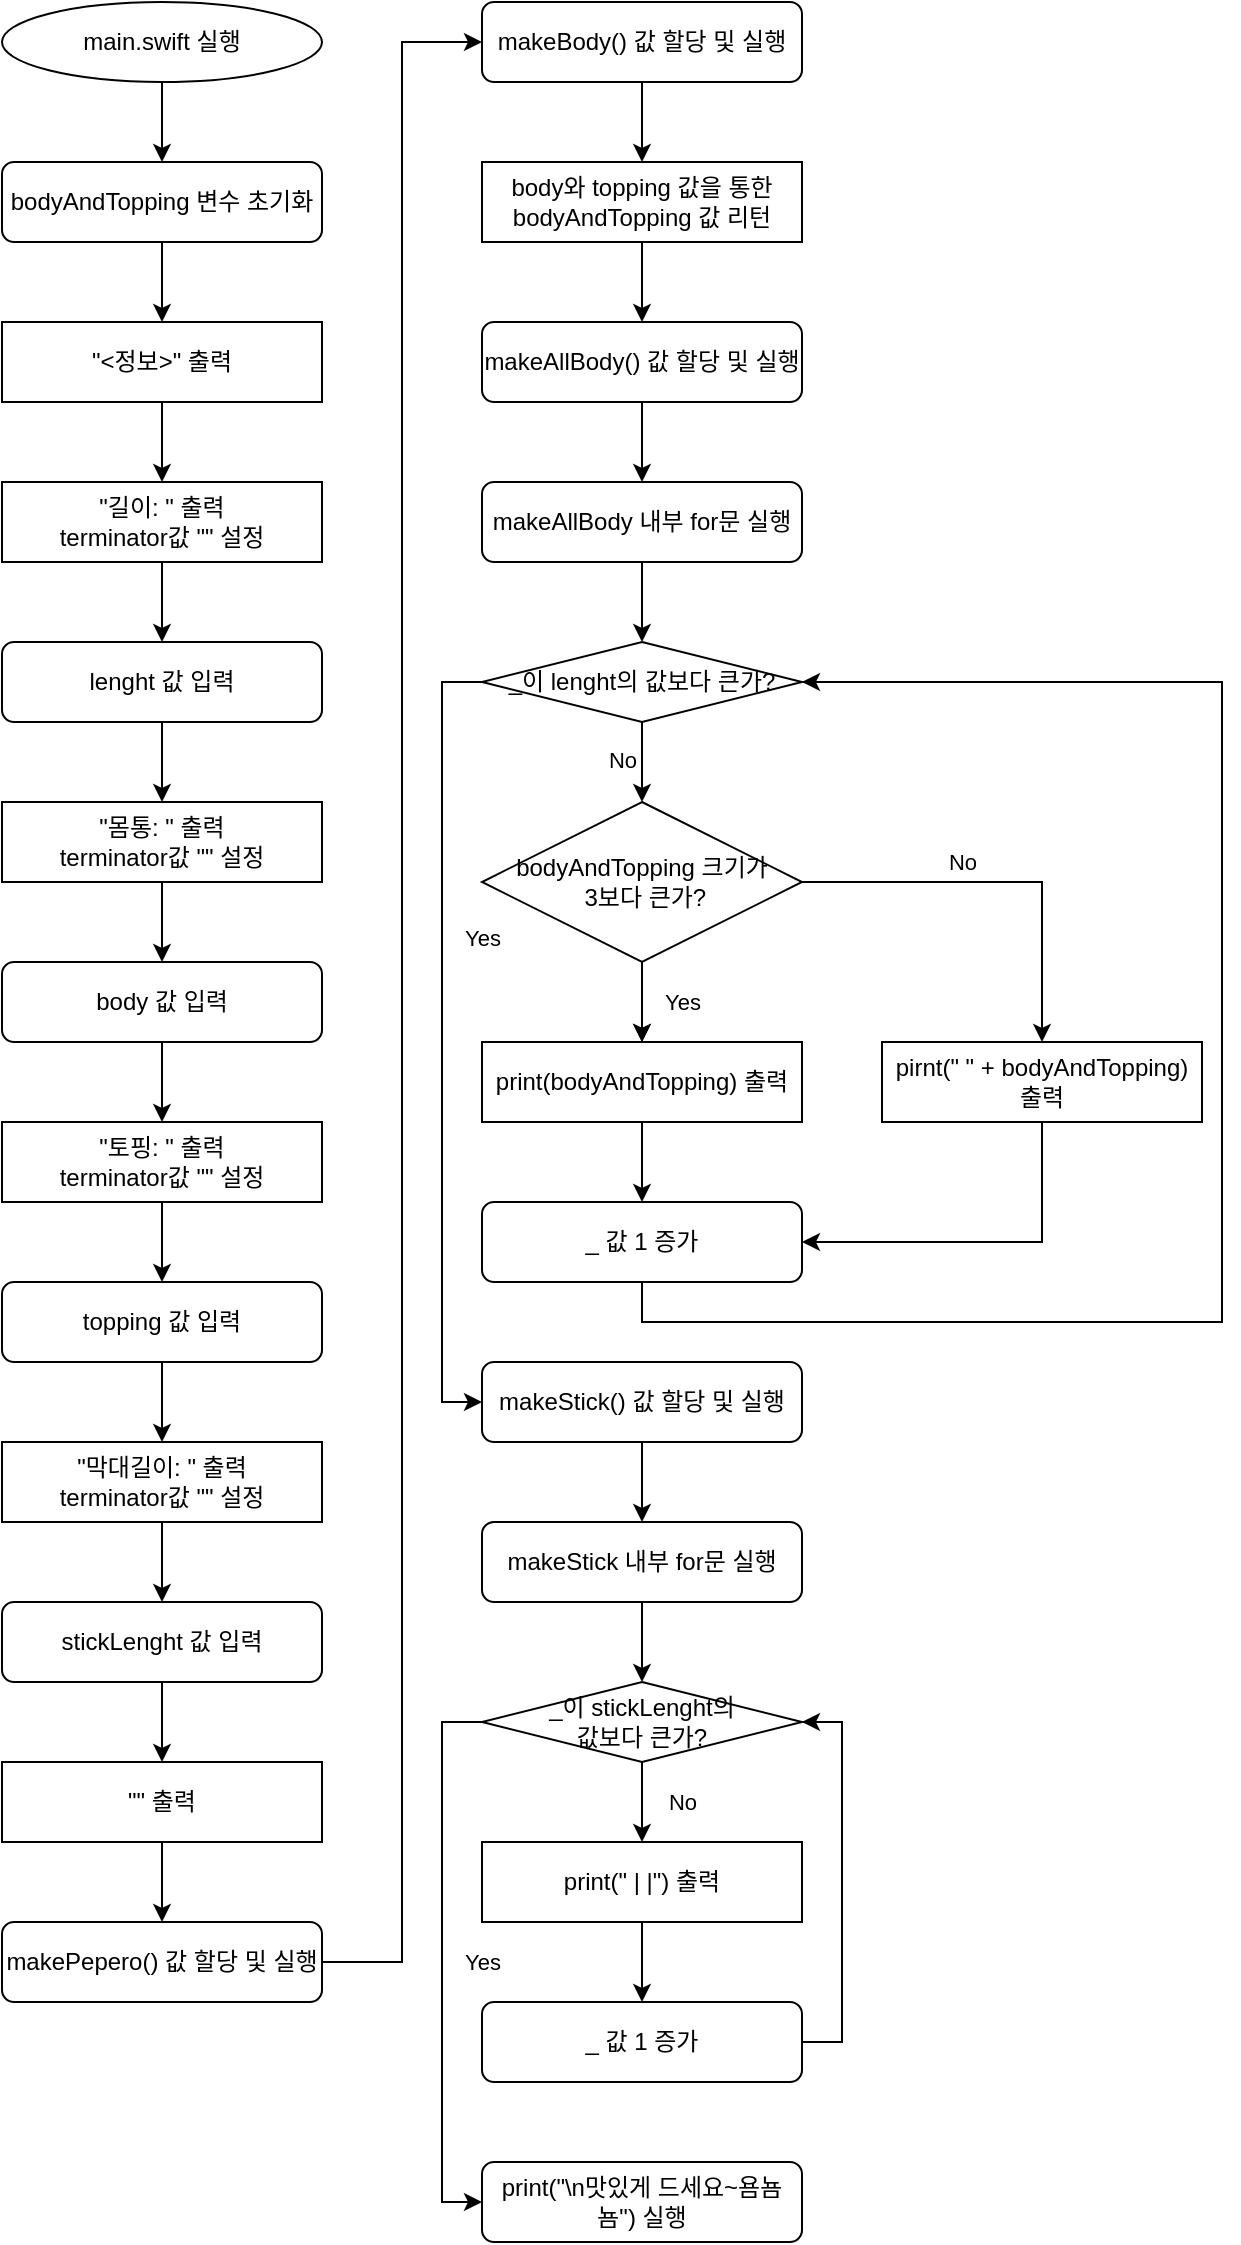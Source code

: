 <mxfile version="20.8.16" type="device"><diagram name="페이지-1" id="JAsmj_J4i2ak0OEgPuu3"><mxGraphModel dx="856" dy="650" grid="1" gridSize="10" guides="1" tooltips="1" connect="1" arrows="1" fold="1" page="1" pageScale="1" pageWidth="827" pageHeight="1169" math="0" shadow="0"><root><mxCell id="0"/><mxCell id="1" parent="0"/><mxCell id="7AyNEgSG1X9u4Ow9Ykbf-3" style="edgeStyle=orthogonalEdgeStyle;rounded=0;orthogonalLoop=1;jettySize=auto;html=1;exitX=0.5;exitY=1;exitDx=0;exitDy=0;entryX=0.5;entryY=0;entryDx=0;entryDy=0;" edge="1" parent="1" source="7AyNEgSG1X9u4Ow9Ykbf-1" target="7AyNEgSG1X9u4Ow9Ykbf-2"><mxGeometry relative="1" as="geometry"/></mxCell><mxCell id="7AyNEgSG1X9u4Ow9Ykbf-1" value="main.swift 실행" style="ellipse;whiteSpace=wrap;html=1;" vertex="1" parent="1"><mxGeometry x="40" y="40" width="160" height="40" as="geometry"/></mxCell><mxCell id="7AyNEgSG1X9u4Ow9Ykbf-7" style="edgeStyle=orthogonalEdgeStyle;rounded=0;orthogonalLoop=1;jettySize=auto;html=1;exitX=0.5;exitY=1;exitDx=0;exitDy=0;entryX=0.5;entryY=0;entryDx=0;entryDy=0;" edge="1" parent="1" source="7AyNEgSG1X9u4Ow9Ykbf-2" target="7AyNEgSG1X9u4Ow9Ykbf-4"><mxGeometry relative="1" as="geometry"/></mxCell><mxCell id="7AyNEgSG1X9u4Ow9Ykbf-2" value="bodyAndTopping 변수 초기화" style="rounded=1;whiteSpace=wrap;html=1;" vertex="1" parent="1"><mxGeometry x="40" y="120" width="160" height="40" as="geometry"/></mxCell><mxCell id="7AyNEgSG1X9u4Ow9Ykbf-8" style="edgeStyle=orthogonalEdgeStyle;rounded=0;orthogonalLoop=1;jettySize=auto;html=1;exitX=0.5;exitY=1;exitDx=0;exitDy=0;entryX=0.5;entryY=0;entryDx=0;entryDy=0;" edge="1" parent="1" source="7AyNEgSG1X9u4Ow9Ykbf-4" target="7AyNEgSG1X9u4Ow9Ykbf-5"><mxGeometry relative="1" as="geometry"/></mxCell><mxCell id="7AyNEgSG1X9u4Ow9Ykbf-4" value="&quot;&amp;lt;정보&amp;gt;&quot; 출력" style="rounded=0;whiteSpace=wrap;html=1;" vertex="1" parent="1"><mxGeometry x="40" y="200" width="160" height="40" as="geometry"/></mxCell><mxCell id="7AyNEgSG1X9u4Ow9Ykbf-9" style="edgeStyle=orthogonalEdgeStyle;rounded=0;orthogonalLoop=1;jettySize=auto;html=1;exitX=0.5;exitY=1;exitDx=0;exitDy=0;entryX=0.5;entryY=0;entryDx=0;entryDy=0;entryPerimeter=0;" edge="1" parent="1" source="7AyNEgSG1X9u4Ow9Ykbf-5" target="7AyNEgSG1X9u4Ow9Ykbf-11"><mxGeometry relative="1" as="geometry"><mxPoint x="120" y="360.0" as="targetPoint"/></mxGeometry></mxCell><mxCell id="7AyNEgSG1X9u4Ow9Ykbf-5" value="&quot;길이: &quot; 출력&lt;br&gt;terminator값 &quot;&quot; 설정" style="rounded=0;whiteSpace=wrap;html=1;" vertex="1" parent="1"><mxGeometry x="40" y="280" width="160" height="40" as="geometry"/></mxCell><mxCell id="7AyNEgSG1X9u4Ow9Ykbf-16" style="edgeStyle=orthogonalEdgeStyle;rounded=0;orthogonalLoop=1;jettySize=auto;html=1;exitX=0.5;exitY=1;exitDx=0;exitDy=0;entryX=0.5;entryY=0;entryDx=0;entryDy=0;" edge="1" parent="1" source="7AyNEgSG1X9u4Ow9Ykbf-10" target="7AyNEgSG1X9u4Ow9Ykbf-15"><mxGeometry relative="1" as="geometry"/></mxCell><mxCell id="7AyNEgSG1X9u4Ow9Ykbf-10" value="&quot;몸통: &quot; 출력&lt;br&gt;terminator값 &quot;&quot; 설정" style="rounded=0;whiteSpace=wrap;html=1;" vertex="1" parent="1"><mxGeometry x="40" y="440" width="160" height="40" as="geometry"/></mxCell><mxCell id="7AyNEgSG1X9u4Ow9Ykbf-12" style="edgeStyle=orthogonalEdgeStyle;rounded=0;orthogonalLoop=1;jettySize=auto;html=1;exitX=0.5;exitY=1;exitDx=0;exitDy=0;" edge="1" parent="1" source="7AyNEgSG1X9u4Ow9Ykbf-11" target="7AyNEgSG1X9u4Ow9Ykbf-10"><mxGeometry relative="1" as="geometry"/></mxCell><mxCell id="7AyNEgSG1X9u4Ow9Ykbf-11" value="lenght 값 입력" style="rounded=1;whiteSpace=wrap;html=1;" vertex="1" parent="1"><mxGeometry x="40" y="360" width="160" height="40" as="geometry"/></mxCell><mxCell id="7AyNEgSG1X9u4Ow9Ykbf-20" style="edgeStyle=orthogonalEdgeStyle;rounded=0;orthogonalLoop=1;jettySize=auto;html=1;exitX=0.5;exitY=1;exitDx=0;exitDy=0;entryX=0.5;entryY=0;entryDx=0;entryDy=0;" edge="1" parent="1" source="7AyNEgSG1X9u4Ow9Ykbf-13" target="7AyNEgSG1X9u4Ow9Ykbf-19"><mxGeometry relative="1" as="geometry"/></mxCell><mxCell id="7AyNEgSG1X9u4Ow9Ykbf-13" value="&quot;토핑: &quot; 출력&lt;br&gt;terminator값 &quot;&quot; 설정" style="rounded=0;whiteSpace=wrap;html=1;" vertex="1" parent="1"><mxGeometry x="40" y="600" width="160" height="40" as="geometry"/></mxCell><mxCell id="7AyNEgSG1X9u4Ow9Ykbf-14" style="edgeStyle=orthogonalEdgeStyle;rounded=0;orthogonalLoop=1;jettySize=auto;html=1;exitX=0.5;exitY=1;exitDx=0;exitDy=0;" edge="1" source="7AyNEgSG1X9u4Ow9Ykbf-15" target="7AyNEgSG1X9u4Ow9Ykbf-13" parent="1"><mxGeometry relative="1" as="geometry"/></mxCell><mxCell id="7AyNEgSG1X9u4Ow9Ykbf-15" value="body 값 입력" style="rounded=1;whiteSpace=wrap;html=1;" vertex="1" parent="1"><mxGeometry x="40" y="520" width="160" height="40" as="geometry"/></mxCell><mxCell id="7AyNEgSG1X9u4Ow9Ykbf-24" style="edgeStyle=orthogonalEdgeStyle;rounded=0;orthogonalLoop=1;jettySize=auto;html=1;exitX=0.5;exitY=1;exitDx=0;exitDy=0;entryX=0.5;entryY=0;entryDx=0;entryDy=0;" edge="1" parent="1" source="7AyNEgSG1X9u4Ow9Ykbf-17" target="7AyNEgSG1X9u4Ow9Ykbf-23"><mxGeometry relative="1" as="geometry"/></mxCell><mxCell id="7AyNEgSG1X9u4Ow9Ykbf-17" value="&quot;막대길이: &quot; 출력&lt;br&gt;terminator값 &quot;&quot; 설정" style="rounded=0;whiteSpace=wrap;html=1;" vertex="1" parent="1"><mxGeometry x="40" y="760" width="160" height="40" as="geometry"/></mxCell><mxCell id="7AyNEgSG1X9u4Ow9Ykbf-18" style="edgeStyle=orthogonalEdgeStyle;rounded=0;orthogonalLoop=1;jettySize=auto;html=1;exitX=0.5;exitY=1;exitDx=0;exitDy=0;" edge="1" source="7AyNEgSG1X9u4Ow9Ykbf-19" target="7AyNEgSG1X9u4Ow9Ykbf-17" parent="1"><mxGeometry relative="1" as="geometry"/></mxCell><mxCell id="7AyNEgSG1X9u4Ow9Ykbf-19" value="topping 값 입력" style="rounded=1;whiteSpace=wrap;html=1;" vertex="1" parent="1"><mxGeometry x="40" y="680" width="160" height="40" as="geometry"/></mxCell><mxCell id="7AyNEgSG1X9u4Ow9Ykbf-26" style="edgeStyle=orthogonalEdgeStyle;rounded=0;orthogonalLoop=1;jettySize=auto;html=1;exitX=0.5;exitY=1;exitDx=0;exitDy=0;entryX=0.5;entryY=0;entryDx=0;entryDy=0;" edge="1" parent="1" source="7AyNEgSG1X9u4Ow9Ykbf-21" target="7AyNEgSG1X9u4Ow9Ykbf-25"><mxGeometry relative="1" as="geometry"/></mxCell><mxCell id="7AyNEgSG1X9u4Ow9Ykbf-21" value="&quot;&quot; 출력" style="rounded=0;whiteSpace=wrap;html=1;" vertex="1" parent="1"><mxGeometry x="40" y="920" width="160" height="40" as="geometry"/></mxCell><mxCell id="7AyNEgSG1X9u4Ow9Ykbf-22" style="edgeStyle=orthogonalEdgeStyle;rounded=0;orthogonalLoop=1;jettySize=auto;html=1;exitX=0.5;exitY=1;exitDx=0;exitDy=0;" edge="1" source="7AyNEgSG1X9u4Ow9Ykbf-23" target="7AyNEgSG1X9u4Ow9Ykbf-21" parent="1"><mxGeometry relative="1" as="geometry"/></mxCell><mxCell id="7AyNEgSG1X9u4Ow9Ykbf-23" value="stickLenght 값 입력" style="rounded=1;whiteSpace=wrap;html=1;" vertex="1" parent="1"><mxGeometry x="40" y="840" width="160" height="40" as="geometry"/></mxCell><mxCell id="7AyNEgSG1X9u4Ow9Ykbf-28" style="edgeStyle=orthogonalEdgeStyle;rounded=0;orthogonalLoop=1;jettySize=auto;html=1;exitX=1;exitY=0.5;exitDx=0;exitDy=0;entryX=0;entryY=0.5;entryDx=0;entryDy=0;" edge="1" parent="1" source="7AyNEgSG1X9u4Ow9Ykbf-25" target="7AyNEgSG1X9u4Ow9Ykbf-27"><mxGeometry relative="1" as="geometry"/></mxCell><mxCell id="7AyNEgSG1X9u4Ow9Ykbf-25" value="makePepero() 값 할당 및 실행" style="rounded=1;whiteSpace=wrap;html=1;" vertex="1" parent="1"><mxGeometry x="40" y="1000" width="160" height="40" as="geometry"/></mxCell><mxCell id="7AyNEgSG1X9u4Ow9Ykbf-30" style="edgeStyle=orthogonalEdgeStyle;rounded=0;orthogonalLoop=1;jettySize=auto;html=1;exitX=0.5;exitY=1;exitDx=0;exitDy=0;entryX=0.5;entryY=0;entryDx=0;entryDy=0;" edge="1" parent="1" source="7AyNEgSG1X9u4Ow9Ykbf-27" target="7AyNEgSG1X9u4Ow9Ykbf-29"><mxGeometry relative="1" as="geometry"/></mxCell><mxCell id="7AyNEgSG1X9u4Ow9Ykbf-27" value="makeBody() 값 할당 및 실행" style="rounded=1;whiteSpace=wrap;html=1;" vertex="1" parent="1"><mxGeometry x="280" y="40" width="160" height="40" as="geometry"/></mxCell><mxCell id="7AyNEgSG1X9u4Ow9Ykbf-32" style="edgeStyle=orthogonalEdgeStyle;rounded=0;orthogonalLoop=1;jettySize=auto;html=1;exitX=0.5;exitY=1;exitDx=0;exitDy=0;entryX=0.5;entryY=0;entryDx=0;entryDy=0;" edge="1" parent="1" source="7AyNEgSG1X9u4Ow9Ykbf-29" target="7AyNEgSG1X9u4Ow9Ykbf-31"><mxGeometry relative="1" as="geometry"/></mxCell><mxCell id="7AyNEgSG1X9u4Ow9Ykbf-29" value="body와 topping 값을 통한&lt;br&gt;bodyAndTopping 값 리턴" style="rounded=0;whiteSpace=wrap;html=1;" vertex="1" parent="1"><mxGeometry x="280" y="120" width="160" height="40" as="geometry"/></mxCell><mxCell id="7AyNEgSG1X9u4Ow9Ykbf-36" style="edgeStyle=orthogonalEdgeStyle;rounded=0;orthogonalLoop=1;jettySize=auto;html=1;exitX=0.5;exitY=1;exitDx=0;exitDy=0;entryX=0.5;entryY=0;entryDx=0;entryDy=0;" edge="1" parent="1" source="7AyNEgSG1X9u4Ow9Ykbf-31" target="7AyNEgSG1X9u4Ow9Ykbf-35"><mxGeometry relative="1" as="geometry"/></mxCell><mxCell id="7AyNEgSG1X9u4Ow9Ykbf-31" value="makeAllBody() 값 할당 및 실행" style="rounded=1;whiteSpace=wrap;html=1;" vertex="1" parent="1"><mxGeometry x="280" y="200" width="160" height="40" as="geometry"/></mxCell><mxCell id="7AyNEgSG1X9u4Ow9Ykbf-55" style="edgeStyle=orthogonalEdgeStyle;rounded=0;orthogonalLoop=1;jettySize=auto;html=1;exitX=0.5;exitY=1;exitDx=0;exitDy=0;entryX=0.5;entryY=0;entryDx=0;entryDy=0;" edge="1" parent="1" source="7AyNEgSG1X9u4Ow9Ykbf-35" target="7AyNEgSG1X9u4Ow9Ykbf-48"><mxGeometry relative="1" as="geometry"/></mxCell><mxCell id="7AyNEgSG1X9u4Ow9Ykbf-35" value="makeAllBody 내부 for문 실행" style="rounded=1;whiteSpace=wrap;html=1;" vertex="1" parent="1"><mxGeometry x="280" y="280" width="160" height="40" as="geometry"/></mxCell><mxCell id="7AyNEgSG1X9u4Ow9Ykbf-45" style="edgeStyle=orthogonalEdgeStyle;rounded=0;orthogonalLoop=1;jettySize=auto;html=1;exitX=0.5;exitY=1;exitDx=0;exitDy=0;entryX=0.5;entryY=0;entryDx=0;entryDy=0;" edge="1" parent="1" source="7AyNEgSG1X9u4Ow9Ykbf-37" target="7AyNEgSG1X9u4Ow9Ykbf-44"><mxGeometry relative="1" as="geometry"/></mxCell><mxCell id="7AyNEgSG1X9u4Ow9Ykbf-37" value="print(bodyAndTopping) 출력" style="rounded=0;whiteSpace=wrap;html=1;" vertex="1" parent="1"><mxGeometry x="280" y="560" width="160" height="40" as="geometry"/></mxCell><mxCell id="7AyNEgSG1X9u4Ow9Ykbf-46" style="edgeStyle=orthogonalEdgeStyle;rounded=0;orthogonalLoop=1;jettySize=auto;html=1;exitX=0.5;exitY=1;exitDx=0;exitDy=0;entryX=1;entryY=0.5;entryDx=0;entryDy=0;" edge="1" parent="1" source="7AyNEgSG1X9u4Ow9Ykbf-38" target="7AyNEgSG1X9u4Ow9Ykbf-44"><mxGeometry relative="1" as="geometry"/></mxCell><mxCell id="7AyNEgSG1X9u4Ow9Ykbf-38" value="pirnt(&quot; &quot; + bodyAndTopping) 출력" style="rounded=0;whiteSpace=wrap;html=1;" vertex="1" parent="1"><mxGeometry x="480" y="560" width="160" height="40" as="geometry"/></mxCell><mxCell id="7AyNEgSG1X9u4Ow9Ykbf-41" style="edgeStyle=orthogonalEdgeStyle;rounded=0;orthogonalLoop=1;jettySize=auto;html=1;exitX=0.5;exitY=1;exitDx=0;exitDy=0;entryX=0.5;entryY=0;entryDx=0;entryDy=0;" edge="1" parent="1" source="7AyNEgSG1X9u4Ow9Ykbf-39" target="7AyNEgSG1X9u4Ow9Ykbf-37"><mxGeometry relative="1" as="geometry"/></mxCell><mxCell id="7AyNEgSG1X9u4Ow9Ykbf-42" value="No" style="edgeStyle=orthogonalEdgeStyle;rounded=0;orthogonalLoop=1;jettySize=auto;html=1;exitX=1;exitY=0.5;exitDx=0;exitDy=0;entryX=0.5;entryY=0;entryDx=0;entryDy=0;" edge="1" parent="1" source="7AyNEgSG1X9u4Ow9Ykbf-39" target="7AyNEgSG1X9u4Ow9Ykbf-38"><mxGeometry x="-0.2" y="10" relative="1" as="geometry"><mxPoint as="offset"/></mxGeometry></mxCell><mxCell id="7AyNEgSG1X9u4Ow9Ykbf-43" value="Yes" style="edgeStyle=orthogonalEdgeStyle;rounded=0;orthogonalLoop=1;jettySize=auto;html=1;" edge="1" parent="1" source="7AyNEgSG1X9u4Ow9Ykbf-39" target="7AyNEgSG1X9u4Ow9Ykbf-37"><mxGeometry y="20" relative="1" as="geometry"><mxPoint as="offset"/></mxGeometry></mxCell><mxCell id="7AyNEgSG1X9u4Ow9Ykbf-39" value="bodyAndTopping 크기가&lt;br&gt;&amp;nbsp;3보다 큰가?" style="rhombus;whiteSpace=wrap;html=1;" vertex="1" parent="1"><mxGeometry x="280" y="440" width="160" height="80" as="geometry"/></mxCell><mxCell id="7AyNEgSG1X9u4Ow9Ykbf-57" style="edgeStyle=orthogonalEdgeStyle;rounded=0;orthogonalLoop=1;jettySize=auto;html=1;exitX=0.5;exitY=1;exitDx=0;exitDy=0;entryX=1;entryY=0.5;entryDx=0;entryDy=0;" edge="1" parent="1" source="7AyNEgSG1X9u4Ow9Ykbf-44" target="7AyNEgSG1X9u4Ow9Ykbf-48"><mxGeometry relative="1" as="geometry"><Array as="points"><mxPoint x="360" y="700"/><mxPoint x="650" y="700"/><mxPoint x="650" y="380"/></Array></mxGeometry></mxCell><mxCell id="7AyNEgSG1X9u4Ow9Ykbf-44" value="_ 값 1 증가" style="rounded=1;whiteSpace=wrap;html=1;" vertex="1" parent="1"><mxGeometry x="280" y="640" width="160" height="40" as="geometry"/></mxCell><mxCell id="7AyNEgSG1X9u4Ow9Ykbf-50" value="No" style="edgeStyle=orthogonalEdgeStyle;rounded=0;orthogonalLoop=1;jettySize=auto;html=1;exitX=0.5;exitY=1;exitDx=0;exitDy=0;entryX=0.5;entryY=0;entryDx=0;entryDy=0;" edge="1" parent="1" source="7AyNEgSG1X9u4Ow9Ykbf-48" target="7AyNEgSG1X9u4Ow9Ykbf-39"><mxGeometry x="-0.066" y="-10" relative="1" as="geometry"><Array as="points"><mxPoint x="360" y="420"/><mxPoint x="360" y="420"/></Array><mxPoint as="offset"/></mxGeometry></mxCell><mxCell id="7AyNEgSG1X9u4Ow9Ykbf-56" value="Yes" style="edgeStyle=orthogonalEdgeStyle;rounded=0;orthogonalLoop=1;jettySize=auto;html=1;exitX=0;exitY=0.5;exitDx=0;exitDy=0;entryX=0;entryY=0.5;entryDx=0;entryDy=0;" edge="1" parent="1" source="7AyNEgSG1X9u4Ow9Ykbf-48" target="7AyNEgSG1X9u4Ow9Ykbf-51"><mxGeometry x="-0.261" y="20" relative="1" as="geometry"><Array as="points"><mxPoint x="260" y="380"/><mxPoint x="260" y="740"/></Array><mxPoint as="offset"/></mxGeometry></mxCell><mxCell id="7AyNEgSG1X9u4Ow9Ykbf-48" value="_이 lenght의 값보다 큰가?" style="rhombus;whiteSpace=wrap;html=1;" vertex="1" parent="1"><mxGeometry x="280" y="360" width="160" height="40" as="geometry"/></mxCell><mxCell id="7AyNEgSG1X9u4Ow9Ykbf-54" style="edgeStyle=orthogonalEdgeStyle;rounded=0;orthogonalLoop=1;jettySize=auto;html=1;exitX=0.5;exitY=1;exitDx=0;exitDy=0;entryX=0.5;entryY=0;entryDx=0;entryDy=0;" edge="1" parent="1" source="7AyNEgSG1X9u4Ow9Ykbf-51" target="7AyNEgSG1X9u4Ow9Ykbf-53"><mxGeometry relative="1" as="geometry"/></mxCell><mxCell id="7AyNEgSG1X9u4Ow9Ykbf-51" value="makeStick() 값 할당 및 실행" style="rounded=1;whiteSpace=wrap;html=1;" vertex="1" parent="1"><mxGeometry x="280" y="720" width="160" height="40" as="geometry"/></mxCell><mxCell id="7AyNEgSG1X9u4Ow9Ykbf-59" style="edgeStyle=orthogonalEdgeStyle;rounded=0;orthogonalLoop=1;jettySize=auto;html=1;exitX=0.5;exitY=1;exitDx=0;exitDy=0;entryX=0.5;entryY=0;entryDx=0;entryDy=0;" edge="1" parent="1" source="7AyNEgSG1X9u4Ow9Ykbf-53" target="7AyNEgSG1X9u4Ow9Ykbf-58"><mxGeometry relative="1" as="geometry"/></mxCell><mxCell id="7AyNEgSG1X9u4Ow9Ykbf-53" value="makeStick 내부 for문 실행" style="rounded=1;whiteSpace=wrap;html=1;" vertex="1" parent="1"><mxGeometry x="280" y="800" width="160" height="40" as="geometry"/></mxCell><mxCell id="7AyNEgSG1X9u4Ow9Ykbf-61" value="No" style="edgeStyle=orthogonalEdgeStyle;rounded=0;orthogonalLoop=1;jettySize=auto;html=1;exitX=0.5;exitY=1;exitDx=0;exitDy=0;entryX=0.5;entryY=0;entryDx=0;entryDy=0;" edge="1" parent="1" source="7AyNEgSG1X9u4Ow9Ykbf-58" target="7AyNEgSG1X9u4Ow9Ykbf-60"><mxGeometry y="20" relative="1" as="geometry"><mxPoint as="offset"/></mxGeometry></mxCell><mxCell id="7AyNEgSG1X9u4Ow9Ykbf-68" value="Yes" style="edgeStyle=orthogonalEdgeStyle;rounded=0;orthogonalLoop=1;jettySize=auto;html=1;exitX=0;exitY=0.5;exitDx=0;exitDy=0;entryX=0;entryY=0.5;entryDx=0;entryDy=0;" edge="1" parent="1" source="7AyNEgSG1X9u4Ow9Ykbf-58" target="7AyNEgSG1X9u4Ow9Ykbf-67"><mxGeometry y="20" relative="1" as="geometry"><mxPoint as="offset"/></mxGeometry></mxCell><mxCell id="7AyNEgSG1X9u4Ow9Ykbf-58" value="_이 stickLenght의&lt;br&gt;값보다 큰가?" style="rhombus;whiteSpace=wrap;html=1;" vertex="1" parent="1"><mxGeometry x="280" y="880" width="160" height="40" as="geometry"/></mxCell><mxCell id="7AyNEgSG1X9u4Ow9Ykbf-63" style="edgeStyle=orthogonalEdgeStyle;rounded=0;orthogonalLoop=1;jettySize=auto;html=1;exitX=0.5;exitY=1;exitDx=0;exitDy=0;entryX=0.5;entryY=0;entryDx=0;entryDy=0;" edge="1" parent="1" source="7AyNEgSG1X9u4Ow9Ykbf-60" target="7AyNEgSG1X9u4Ow9Ykbf-62"><mxGeometry relative="1" as="geometry"/></mxCell><mxCell id="7AyNEgSG1X9u4Ow9Ykbf-60" value="print(&quot; | |&quot;) 출력" style="rounded=0;whiteSpace=wrap;html=1;" vertex="1" parent="1"><mxGeometry x="280" y="960" width="160" height="40" as="geometry"/></mxCell><mxCell id="7AyNEgSG1X9u4Ow9Ykbf-64" style="edgeStyle=orthogonalEdgeStyle;rounded=0;orthogonalLoop=1;jettySize=auto;html=1;exitX=1;exitY=0.5;exitDx=0;exitDy=0;entryX=1;entryY=0.5;entryDx=0;entryDy=0;" edge="1" parent="1" source="7AyNEgSG1X9u4Ow9Ykbf-62" target="7AyNEgSG1X9u4Ow9Ykbf-58"><mxGeometry relative="1" as="geometry"/></mxCell><mxCell id="7AyNEgSG1X9u4Ow9Ykbf-62" value="_ 값 1 증가" style="rounded=1;whiteSpace=wrap;html=1;" vertex="1" parent="1"><mxGeometry x="280" y="1040" width="160" height="40" as="geometry"/></mxCell><mxCell id="7AyNEgSG1X9u4Ow9Ykbf-67" value="print(&quot;\n맛있게 드세요~욤뇸뇸&quot;) 실행" style="rounded=1;whiteSpace=wrap;html=1;" vertex="1" parent="1"><mxGeometry x="280" y="1120" width="160" height="40" as="geometry"/></mxCell></root></mxGraphModel></diagram></mxfile>